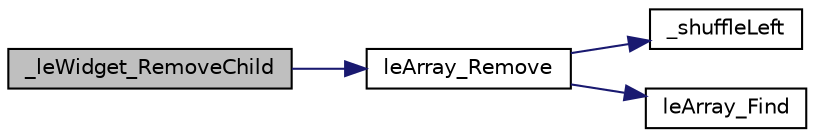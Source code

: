 digraph "_leWidget_RemoveChild"
{
 // LATEX_PDF_SIZE
  edge [fontname="Helvetica",fontsize="10",labelfontname="Helvetica",labelfontsize="10"];
  node [fontname="Helvetica",fontsize="10",shape=record];
  rankdir="LR";
  Node1 [label="_leWidget_RemoveChild",height=0.2,width=0.4,color="black", fillcolor="grey75", style="filled", fontcolor="black",tooltip=" "];
  Node1 -> Node2 [color="midnightblue",fontsize="10",style="solid",fontname="Helvetica"];
  Node2 [label="leArray_Remove",height=0.2,width=0.4,color="black", fillcolor="white", style="filled",URL="$legato__array_8c.html#a37dc1f5655be469d9ef496d23e56af8a",tooltip=" "];
  Node2 -> Node3 [color="midnightblue",fontsize="10",style="solid",fontname="Helvetica"];
  Node3 [label="_shuffleLeft",height=0.2,width=0.4,color="black", fillcolor="white", style="filled",URL="$legato__array_8c.html#ae46fbd137193ca7c88469b217cbf8305",tooltip=" "];
  Node2 -> Node4 [color="midnightblue",fontsize="10",style="solid",fontname="Helvetica"];
  Node4 [label="leArray_Find",height=0.2,width=0.4,color="black", fillcolor="white", style="filled",URL="$legato__array_8c.html#a0ee4fb0056c8e95dd38ce68d33cf848b",tooltip=" "];
}
